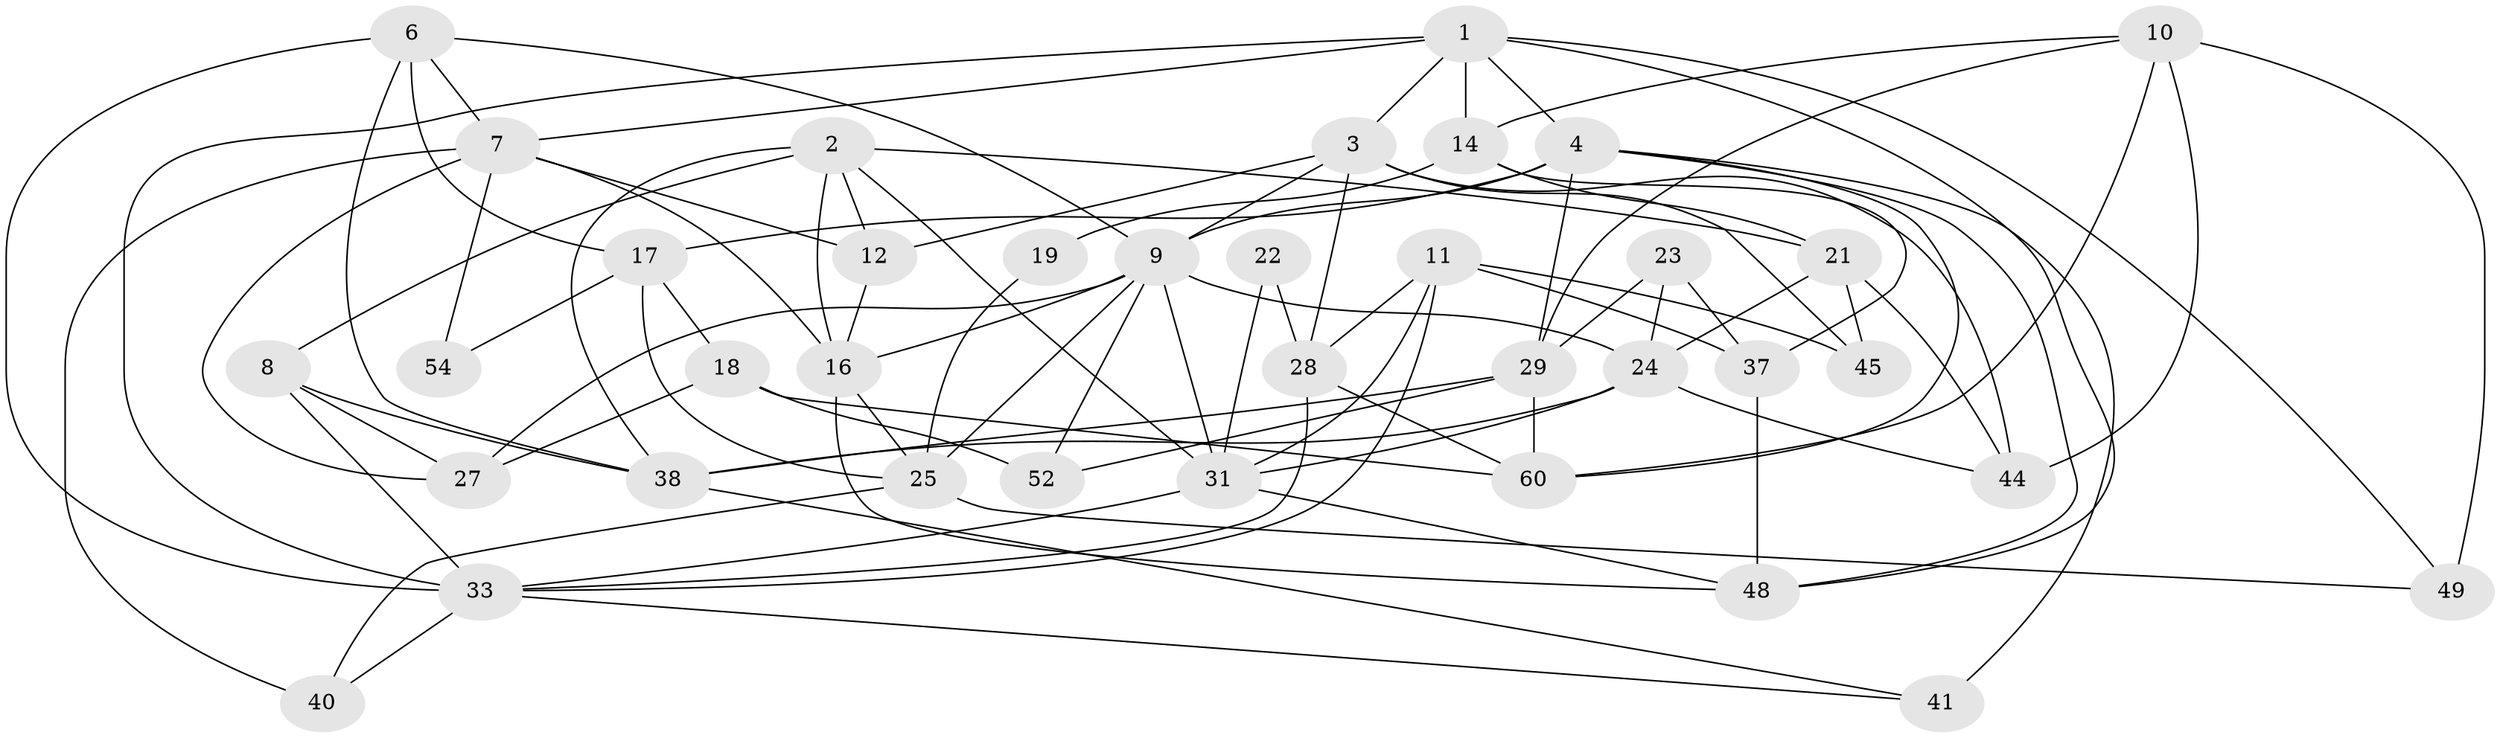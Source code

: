// Generated by graph-tools (version 1.1) at 2025/52/02/27/25 19:52:02]
// undirected, 37 vertices, 90 edges
graph export_dot {
graph [start="1"]
  node [color=gray90,style=filled];
  1 [super="+55"];
  2 [super="+5"];
  3 [super="+13"];
  4 [super="+20"];
  6 [super="+59"];
  7 [super="+50"];
  8 [super="+30"];
  9 [super="+35"];
  10 [super="+62"];
  11 [super="+15"];
  12 [super="+36"];
  14 [super="+58"];
  16 [super="+26"];
  17 [super="+43"];
  18 [super="+53"];
  19;
  21 [super="+34"];
  22;
  23;
  24 [super="+51"];
  25 [super="+46"];
  27;
  28 [super="+32"];
  29 [super="+42"];
  31 [super="+61"];
  33 [super="+39"];
  37 [super="+47"];
  38 [super="+56"];
  40;
  41;
  44;
  45;
  48 [super="+57"];
  49;
  52;
  54;
  60;
  1 -- 7;
  1 -- 14;
  1 -- 33;
  1 -- 49;
  1 -- 48;
  1 -- 3;
  1 -- 4;
  2 -- 12 [weight=2];
  2 -- 16;
  2 -- 31;
  2 -- 8 [weight=2];
  2 -- 21;
  2 -- 38;
  3 -- 9;
  3 -- 45;
  3 -- 28;
  3 -- 44;
  3 -- 12;
  4 -- 41 [weight=2];
  4 -- 17;
  4 -- 9;
  4 -- 48;
  4 -- 60;
  4 -- 29;
  6 -- 33;
  6 -- 17;
  6 -- 38;
  6 -- 9;
  6 -- 7;
  7 -- 40 [weight=2];
  7 -- 54;
  7 -- 16;
  7 -- 27;
  7 -- 12;
  8 -- 27;
  8 -- 33;
  8 -- 38;
  9 -- 52;
  9 -- 24;
  9 -- 27;
  9 -- 31;
  9 -- 16;
  9 -- 25;
  10 -- 29;
  10 -- 49;
  10 -- 60;
  10 -- 44;
  10 -- 14;
  11 -- 45;
  11 -- 37 [weight=2];
  11 -- 31;
  11 -- 33;
  11 -- 28;
  12 -- 16;
  14 -- 37;
  14 -- 19;
  14 -- 21;
  16 -- 25;
  16 -- 48;
  17 -- 18;
  17 -- 54;
  17 -- 25;
  18 -- 60 [weight=2];
  18 -- 27;
  18 -- 52;
  19 -- 25;
  21 -- 24 [weight=3];
  21 -- 45;
  21 -- 44;
  22 -- 31;
  22 -- 28;
  23 -- 24;
  23 -- 37;
  23 -- 29;
  24 -- 38;
  24 -- 44;
  24 -- 31;
  25 -- 40;
  25 -- 49;
  28 -- 33;
  28 -- 60;
  29 -- 52;
  29 -- 60;
  29 -- 38;
  31 -- 33;
  31 -- 48;
  33 -- 41;
  33 -- 40;
  37 -- 48;
  38 -- 41;
}
